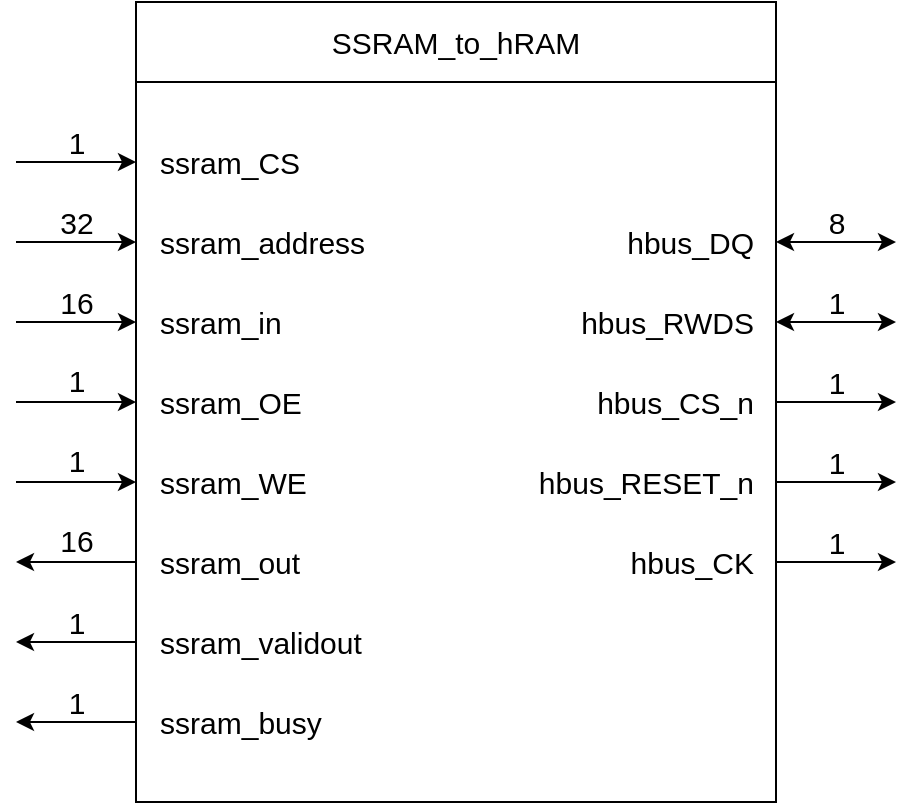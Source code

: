 <mxfile version="21.2.3" type="device" pages="3">
  <diagram id="fC97jBpM_xTiCUfCGoVt" name="SSRAM_to_hRAM">
    <mxGraphModel dx="1578" dy="876" grid="1" gridSize="10" guides="1" tooltips="1" connect="1" arrows="1" fold="1" page="1" pageScale="1" pageWidth="850" pageHeight="1100" math="0" shadow="0">
      <root>
        <mxCell id="0" />
        <mxCell id="1" parent="0" />
        <mxCell id="tyazFwi2D3Fx87An2y98-1" value="" style="rounded=0;whiteSpace=wrap;html=1;" parent="1" vertex="1">
          <mxGeometry x="240" y="200" width="320" height="360" as="geometry" />
        </mxCell>
        <mxCell id="tyazFwi2D3Fx87An2y98-13" value="hbus_DQ" style="text;html=1;align=right;verticalAlign=middle;resizable=0;points=[];autosize=1;strokeColor=none;fillColor=none;fontSize=15;" parent="1" vertex="1">
          <mxGeometry x="460" y="265" width="90" height="30" as="geometry" />
        </mxCell>
        <mxCell id="tyazFwi2D3Fx87An2y98-14" value="hbus_CS_n" style="text;html=1;align=right;verticalAlign=middle;resizable=0;points=[];autosize=1;strokeColor=none;fillColor=none;fontSize=15;" parent="1" vertex="1">
          <mxGeometry x="450" y="345" width="100" height="30" as="geometry" />
        </mxCell>
        <mxCell id="tyazFwi2D3Fx87An2y98-15" value="hbus_CK" style="text;html=1;align=right;verticalAlign=middle;resizable=0;points=[];autosize=1;strokeColor=none;fillColor=none;fontSize=15;" parent="1" vertex="1">
          <mxGeometry x="460" y="425" width="90" height="30" as="geometry" />
        </mxCell>
        <mxCell id="tyazFwi2D3Fx87An2y98-16" value="&lt;div&gt;hbus_RESET_n&lt;/div&gt;" style="text;html=1;align=right;verticalAlign=middle;resizable=0;points=[];autosize=1;strokeColor=none;fillColor=none;fontSize=15;" parent="1" vertex="1">
          <mxGeometry x="420" y="385" width="130" height="30" as="geometry" />
        </mxCell>
        <mxCell id="tyazFwi2D3Fx87An2y98-17" value="&lt;div&gt;hbus_RWDS&lt;/div&gt;" style="text;html=1;align=right;verticalAlign=middle;resizable=0;points=[];autosize=1;strokeColor=none;fillColor=none;fontSize=15;" parent="1" vertex="1">
          <mxGeometry x="440" y="305" width="110" height="30" as="geometry" />
        </mxCell>
        <mxCell id="tyazFwi2D3Fx87An2y98-18" value="SSRAM_to_hRAM" style="rounded=0;whiteSpace=wrap;html=1;fontSize=15;" parent="1" vertex="1">
          <mxGeometry x="240" y="160" width="320" height="40" as="geometry" />
        </mxCell>
        <mxCell id="tyazFwi2D3Fx87An2y98-27" value="" style="endArrow=classic;html=1;rounded=0;fontSize=15;" parent="1" edge="1">
          <mxGeometry width="50" height="50" relative="1" as="geometry">
            <mxPoint x="560" y="440" as="sourcePoint" />
            <mxPoint x="620" y="440" as="targetPoint" />
          </mxGeometry>
        </mxCell>
        <mxCell id="tyazFwi2D3Fx87An2y98-29" value="1" style="text;html=1;align=center;verticalAlign=middle;resizable=0;points=[];autosize=1;strokeColor=none;fillColor=none;fontSize=15;" parent="1" vertex="1">
          <mxGeometry x="580" y="420" width="20" height="20" as="geometry" />
        </mxCell>
        <mxCell id="tyazFwi2D3Fx87An2y98-30" value="" style="endArrow=classic;html=1;rounded=0;fontSize=15;" parent="1" edge="1">
          <mxGeometry width="50" height="50" relative="1" as="geometry">
            <mxPoint x="560" y="400.0" as="sourcePoint" />
            <mxPoint x="620" y="400.0" as="targetPoint" />
          </mxGeometry>
        </mxCell>
        <mxCell id="tyazFwi2D3Fx87An2y98-31" value="1" style="text;html=1;align=center;verticalAlign=middle;resizable=0;points=[];autosize=1;strokeColor=none;fillColor=none;fontSize=15;" parent="1" vertex="1">
          <mxGeometry x="580" y="380" width="20" height="20" as="geometry" />
        </mxCell>
        <mxCell id="tyazFwi2D3Fx87An2y98-32" value="" style="endArrow=classic;html=1;rounded=0;fontSize=15;" parent="1" edge="1">
          <mxGeometry width="50" height="50" relative="1" as="geometry">
            <mxPoint x="560" y="360.0" as="sourcePoint" />
            <mxPoint x="620" y="360.0" as="targetPoint" />
          </mxGeometry>
        </mxCell>
        <mxCell id="tyazFwi2D3Fx87An2y98-33" value="1" style="text;html=1;align=center;verticalAlign=middle;resizable=0;points=[];autosize=1;strokeColor=none;fillColor=none;fontSize=15;" parent="1" vertex="1">
          <mxGeometry x="580" y="340" width="20" height="20" as="geometry" />
        </mxCell>
        <mxCell id="tyazFwi2D3Fx87An2y98-34" value="" style="endArrow=classic;html=1;rounded=0;fontSize=15;startArrow=classic;startFill=1;" parent="1" edge="1">
          <mxGeometry width="50" height="50" relative="1" as="geometry">
            <mxPoint x="560" y="320.0" as="sourcePoint" />
            <mxPoint x="620" y="320.0" as="targetPoint" />
          </mxGeometry>
        </mxCell>
        <mxCell id="tyazFwi2D3Fx87An2y98-35" value="1" style="text;html=1;align=center;verticalAlign=middle;resizable=0;points=[];autosize=1;strokeColor=none;fillColor=none;fontSize=15;" parent="1" vertex="1">
          <mxGeometry x="580" y="300" width="20" height="20" as="geometry" />
        </mxCell>
        <mxCell id="tyazFwi2D3Fx87An2y98-48" value="" style="endArrow=classic;html=1;rounded=0;fontSize=15;startArrow=classic;startFill=1;" parent="1" edge="1">
          <mxGeometry width="50" height="50" relative="1" as="geometry">
            <mxPoint x="560" y="280.0" as="sourcePoint" />
            <mxPoint x="620" y="280.0" as="targetPoint" />
          </mxGeometry>
        </mxCell>
        <mxCell id="tyazFwi2D3Fx87An2y98-49" value="8" style="text;html=1;align=center;verticalAlign=middle;resizable=0;points=[];autosize=1;strokeColor=none;fillColor=none;fontSize=15;" parent="1" vertex="1">
          <mxGeometry x="580" y="260" width="20" height="20" as="geometry" />
        </mxCell>
        <mxCell id="ZhGK623JIX5hzIh3tK1e-1" value="" style="endArrow=classic;html=1;rounded=0;fontSize=15;" edge="1" parent="1">
          <mxGeometry width="50" height="50" relative="1" as="geometry">
            <mxPoint x="180" y="360" as="sourcePoint" />
            <mxPoint x="240" y="360" as="targetPoint" />
          </mxGeometry>
        </mxCell>
        <mxCell id="ZhGK623JIX5hzIh3tK1e-2" value="1" style="text;html=1;align=center;verticalAlign=middle;resizable=0;points=[];autosize=1;strokeColor=none;fillColor=none;fontSize=15;" vertex="1" parent="1">
          <mxGeometry x="200" y="379.31" width="20" height="20" as="geometry" />
        </mxCell>
        <mxCell id="ZhGK623JIX5hzIh3tK1e-3" value="" style="endArrow=classic;html=1;rounded=0;fontSize=15;" edge="1" parent="1">
          <mxGeometry width="50" height="50" relative="1" as="geometry">
            <mxPoint x="180" y="320.0" as="sourcePoint" />
            <mxPoint x="240" y="320.0" as="targetPoint" />
          </mxGeometry>
        </mxCell>
        <mxCell id="ZhGK623JIX5hzIh3tK1e-4" value="1" style="text;html=1;align=center;verticalAlign=middle;resizable=0;points=[];autosize=1;strokeColor=none;fillColor=none;fontSize=15;" vertex="1" parent="1">
          <mxGeometry x="200" y="339.31" width="20" height="20" as="geometry" />
        </mxCell>
        <mxCell id="ZhGK623JIX5hzIh3tK1e-5" value="" style="endArrow=classic;html=1;rounded=0;fontSize=15;" edge="1" parent="1">
          <mxGeometry width="50" height="50" relative="1" as="geometry">
            <mxPoint x="180" y="400" as="sourcePoint" />
            <mxPoint x="240" y="400" as="targetPoint" />
          </mxGeometry>
        </mxCell>
        <mxCell id="ZhGK623JIX5hzIh3tK1e-6" value="1" style="text;html=1;align=center;verticalAlign=middle;resizable=0;points=[];autosize=1;strokeColor=none;fillColor=none;fontSize=15;" vertex="1" parent="1">
          <mxGeometry x="200" y="220" width="20" height="20" as="geometry" />
        </mxCell>
        <mxCell id="ZhGK623JIX5hzIh3tK1e-7" value="" style="endArrow=none;html=1;rounded=0;fontSize=15;startArrow=classic;startFill=1;endFill=0;" edge="1" parent="1">
          <mxGeometry width="50" height="50" relative="1" as="geometry">
            <mxPoint x="180" y="520" as="sourcePoint" />
            <mxPoint x="240" y="520" as="targetPoint" />
          </mxGeometry>
        </mxCell>
        <mxCell id="ZhGK623JIX5hzIh3tK1e-8" value="32" style="text;html=1;align=center;verticalAlign=middle;resizable=0;points=[];autosize=1;strokeColor=none;fillColor=none;fontSize=15;" vertex="1" parent="1">
          <mxGeometry x="190" y="255" width="40" height="30" as="geometry" />
        </mxCell>
        <mxCell id="ZhGK623JIX5hzIh3tK1e-9" value="&lt;font style=&quot;font-size: 15px;&quot;&gt;ssram_&lt;/font&gt;&lt;font style=&quot;font-size: 15px;&quot;&gt;&lt;font style=&quot;font-size: 15px;&quot;&gt;address&lt;/font&gt;&lt;/font&gt;" style="text;html=1;align=left;verticalAlign=middle;resizable=0;points=[];autosize=1;strokeColor=none;fillColor=none;" vertex="1" parent="1">
          <mxGeometry x="250" y="265" width="130" height="30" as="geometry" />
        </mxCell>
        <mxCell id="ZhGK623JIX5hzIh3tK1e-10" value="&lt;font style=&quot;font-size: 15px;&quot;&gt;ssram_&lt;/font&gt;&lt;font style=&quot;font-size: 15px;&quot;&gt;out&lt;/font&gt;" style="text;html=1;align=left;verticalAlign=middle;resizable=0;points=[];autosize=1;strokeColor=none;fillColor=none;" vertex="1" parent="1">
          <mxGeometry x="250" y="425" width="90" height="30" as="geometry" />
        </mxCell>
        <mxCell id="ZhGK623JIX5hzIh3tK1e-11" value="&lt;font style=&quot;font-size: 15px;&quot;&gt;ssram_i&lt;/font&gt;&lt;font style=&quot;font-size: 15px;&quot;&gt;n&lt;/font&gt;" style="text;html=1;align=left;verticalAlign=middle;resizable=0;points=[];autosize=1;strokeColor=none;fillColor=none;" vertex="1" parent="1">
          <mxGeometry x="250" y="305" width="80" height="30" as="geometry" />
        </mxCell>
        <mxCell id="ZhGK623JIX5hzIh3tK1e-12" value="&lt;font style=&quot;font-size: 15px;&quot;&gt;ssram_&lt;/font&gt;&lt;font style=&quot;font-size: 15px;&quot;&gt;&lt;font style=&quot;font-size: 15px;&quot;&gt;validout&lt;/font&gt;&lt;/font&gt;" style="text;html=1;align=left;verticalAlign=middle;resizable=0;points=[];autosize=1;strokeColor=none;fillColor=none;" vertex="1" parent="1">
          <mxGeometry x="250" y="465" width="120" height="30" as="geometry" />
        </mxCell>
        <mxCell id="ZhGK623JIX5hzIh3tK1e-13" value="&lt;font style=&quot;font-size: 15px;&quot;&gt;ssram_&lt;/font&gt;&lt;font style=&quot;font-size: 15px;&quot;&gt;WE&lt;/font&gt;" style="text;html=1;align=left;verticalAlign=middle;resizable=0;points=[];autosize=1;strokeColor=none;fillColor=none;rotation=0;" vertex="1" parent="1">
          <mxGeometry x="250" y="385" width="100" height="30" as="geometry" />
        </mxCell>
        <mxCell id="ZhGK623JIX5hzIh3tK1e-14" value="&lt;font style=&quot;font-size: 15px;&quot;&gt;ssram_&lt;/font&gt;&lt;font style=&quot;font-size: 15px;&quot;&gt;OE&lt;/font&gt;" style="text;html=1;align=left;verticalAlign=middle;resizable=0;points=[];autosize=1;strokeColor=none;fillColor=none;rotation=0;" vertex="1" parent="1">
          <mxGeometry x="250" y="345" width="90" height="30" as="geometry" />
        </mxCell>
        <mxCell id="ZhGK623JIX5hzIh3tK1e-15" value="&lt;font style=&quot;font-size: 15px;&quot;&gt;ssram_&lt;/font&gt;&lt;font style=&quot;font-size: 15px;&quot;&gt;busy&lt;/font&gt;" style="text;html=1;align=left;verticalAlign=middle;resizable=0;points=[];autosize=1;strokeColor=none;fillColor=none;" vertex="1" parent="1">
          <mxGeometry x="250" y="505" width="100" height="30" as="geometry" />
        </mxCell>
        <mxCell id="ZhGK623JIX5hzIh3tK1e-16" value="&lt;font style=&quot;font-size: 15px;&quot;&gt;ssram_&lt;/font&gt;&lt;font style=&quot;font-size: 15px;&quot;&gt;&lt;font style=&quot;font-size: 15px;&quot;&gt;CS&lt;/font&gt;&lt;/font&gt;" style="text;html=1;align=left;verticalAlign=middle;resizable=0;points=[];autosize=1;strokeColor=none;fillColor=none;" vertex="1" parent="1">
          <mxGeometry x="250" y="225" width="90" height="30" as="geometry" />
        </mxCell>
        <mxCell id="ZhGK623JIX5hzIh3tK1e-17" value="" style="endArrow=none;html=1;rounded=0;fontSize=15;startArrow=classic;startFill=1;endFill=0;" edge="1" parent="1">
          <mxGeometry width="50" height="50" relative="1" as="geometry">
            <mxPoint x="180" y="480" as="sourcePoint" />
            <mxPoint x="240" y="480" as="targetPoint" />
          </mxGeometry>
        </mxCell>
        <mxCell id="ZhGK623JIX5hzIh3tK1e-18" value="" style="endArrow=none;html=1;rounded=0;fontSize=15;startArrow=classic;startFill=1;endFill=0;" edge="1" parent="1">
          <mxGeometry width="50" height="50" relative="1" as="geometry">
            <mxPoint x="180" y="440" as="sourcePoint" />
            <mxPoint x="240" y="440" as="targetPoint" />
          </mxGeometry>
        </mxCell>
        <mxCell id="ZhGK623JIX5hzIh3tK1e-19" value="" style="endArrow=classic;html=1;rounded=0;fontSize=15;" edge="1" parent="1">
          <mxGeometry width="50" height="50" relative="1" as="geometry">
            <mxPoint x="180" y="280" as="sourcePoint" />
            <mxPoint x="240" y="280" as="targetPoint" />
          </mxGeometry>
        </mxCell>
        <mxCell id="ZhGK623JIX5hzIh3tK1e-20" value="" style="endArrow=classic;html=1;rounded=0;fontSize=15;" edge="1" parent="1">
          <mxGeometry width="50" height="50" relative="1" as="geometry">
            <mxPoint x="180" y="240.0" as="sourcePoint" />
            <mxPoint x="240" y="240.0" as="targetPoint" />
          </mxGeometry>
        </mxCell>
        <mxCell id="ZhGK623JIX5hzIh3tK1e-21" value="1" style="text;html=1;align=center;verticalAlign=middle;resizable=0;points=[];autosize=1;strokeColor=none;fillColor=none;fontSize=15;" vertex="1" parent="1">
          <mxGeometry x="200" y="500" width="20" height="20" as="geometry" />
        </mxCell>
        <mxCell id="ZhGK623JIX5hzIh3tK1e-22" value="1" style="text;html=1;align=center;verticalAlign=middle;resizable=0;points=[];autosize=1;strokeColor=none;fillColor=none;fontSize=15;" vertex="1" parent="1">
          <mxGeometry x="200" y="460" width="20" height="20" as="geometry" />
        </mxCell>
        <mxCell id="ZhGK623JIX5hzIh3tK1e-23" value="16" style="text;html=1;align=center;verticalAlign=middle;resizable=0;points=[];autosize=1;strokeColor=none;fillColor=none;fontSize=15;" vertex="1" parent="1">
          <mxGeometry x="195" y="300" width="30" height="20" as="geometry" />
        </mxCell>
        <mxCell id="ZhGK623JIX5hzIh3tK1e-24" value="16" style="text;html=1;align=center;verticalAlign=middle;resizable=0;points=[];autosize=1;strokeColor=none;fillColor=none;fontSize=15;" vertex="1" parent="1">
          <mxGeometry x="195" y="419.31" width="30" height="20" as="geometry" />
        </mxCell>
      </root>
    </mxGraphModel>
  </diagram>
  <diagram id="aHrM8a04h2BsJnm2WcV5" name="SSRAM_to_hRAM: RTL">
    <mxGraphModel dx="2428" dy="1348" grid="1" gridSize="10" guides="1" tooltips="1" connect="1" arrows="1" fold="1" page="1" pageScale="1" pageWidth="850" pageHeight="1100" math="0" shadow="0">
      <root>
        <mxCell id="0" />
        <mxCell id="1" parent="0" />
        <mxCell id="FYZrNViLtJnUXUs6LQGY-13" style="edgeStyle=orthogonalEdgeStyle;rounded=0;orthogonalLoop=1;jettySize=auto;html=1;fontSize=15;" edge="1" parent="1">
          <mxGeometry relative="1" as="geometry">
            <mxPoint x="900" y="240" as="targetPoint" />
            <mxPoint x="740" y="240" as="sourcePoint" />
          </mxGeometry>
        </mxCell>
        <mxCell id="FYZrNViLtJnUXUs6LQGY-15" style="edgeStyle=orthogonalEdgeStyle;rounded=0;orthogonalLoop=1;jettySize=auto;html=1;" edge="1" parent="1">
          <mxGeometry relative="1" as="geometry">
            <mxPoint x="900" y="280.17" as="targetPoint" />
            <mxPoint x="680" y="280.17" as="sourcePoint" />
          </mxGeometry>
        </mxCell>
        <mxCell id="FYZrNViLtJnUXUs6LQGY-18" style="edgeStyle=orthogonalEdgeStyle;rounded=0;orthogonalLoop=1;jettySize=auto;html=1;" edge="1" parent="1">
          <mxGeometry relative="1" as="geometry">
            <mxPoint x="900" y="320" as="targetPoint" />
            <mxPoint x="620" y="320" as="sourcePoint" />
          </mxGeometry>
        </mxCell>
        <mxCell id="FYZrNViLtJnUXUs6LQGY-21" style="edgeStyle=orthogonalEdgeStyle;rounded=0;orthogonalLoop=1;jettySize=auto;html=1;" edge="1" parent="1">
          <mxGeometry relative="1" as="geometry">
            <mxPoint x="900" y="360" as="targetPoint" />
            <mxPoint x="740" y="440" as="sourcePoint" />
            <Array as="points">
              <mxPoint x="740" y="440" />
              <mxPoint x="740" y="340" />
            </Array>
          </mxGeometry>
        </mxCell>
        <mxCell id="FYZrNViLtJnUXUs6LQGY-27" style="edgeStyle=orthogonalEdgeStyle;rounded=0;orthogonalLoop=1;jettySize=auto;html=1;" edge="1" parent="1">
          <mxGeometry relative="1" as="geometry">
            <mxPoint x="1100" y="520" as="targetPoint" />
            <mxPoint x="740" y="440" as="sourcePoint" />
            <Array as="points">
              <mxPoint x="740" y="519.5" />
            </Array>
          </mxGeometry>
        </mxCell>
        <mxCell id="_m7PENvopMtVwVNaCTnU-26" style="edgeStyle=orthogonalEdgeStyle;rounded=0;orthogonalLoop=1;jettySize=auto;html=1;" edge="1" parent="1">
          <mxGeometry relative="1" as="geometry">
            <mxPoint x="520" y="440" as="targetPoint" />
            <mxPoint x="160" y="440" as="sourcePoint" />
          </mxGeometry>
        </mxCell>
        <mxCell id="FYZrNViLtJnUXUs6LQGY-4" value="row_upCol_addr: register" style="rounded=0;whiteSpace=wrap;html=1;direction=south;horizontal=0;fontSize=15;" vertex="1" parent="1">
          <mxGeometry x="520" y="350" width="40" height="180" as="geometry" />
        </mxCell>
        <mxCell id="FYZrNViLtJnUXUs6LQGY-55" style="edgeStyle=orthogonalEdgeStyle;rounded=0;orthogonalLoop=1;jettySize=auto;html=1;exitX=0.5;exitY=0;exitDx=0;exitDy=0;" edge="1" parent="1" source="FYZrNViLtJnUXUs6LQGY-5">
          <mxGeometry relative="1" as="geometry">
            <mxPoint x="960" y="960" as="targetPoint" />
          </mxGeometry>
        </mxCell>
        <mxCell id="_m7PENvopMtVwVNaCTnU-30" style="edgeStyle=orthogonalEdgeStyle;rounded=0;orthogonalLoop=1;jettySize=auto;html=1;entryX=0.5;entryY=1;entryDx=0;entryDy=0;" edge="1" parent="1" target="FYZrNViLtJnUXUs6LQGY-5">
          <mxGeometry relative="1" as="geometry">
            <mxPoint x="280" y="440" as="sourcePoint" />
            <Array as="points">
              <mxPoint x="280" y="440" />
              <mxPoint x="280" y="980" />
            </Array>
          </mxGeometry>
        </mxCell>
        <mxCell id="FYZrNViLtJnUXUs6LQGY-5" value="lowCol_addr: register" style="rounded=0;whiteSpace=wrap;html=1;direction=south;horizontal=0;fontSize=15;" vertex="1" parent="1">
          <mxGeometry x="520" y="880" width="40" height="160" as="geometry" />
        </mxCell>
        <mxCell id="FYZrNViLtJnUXUs6LQGY-6" value="" style="triangle;whiteSpace=wrap;html=1;direction=north;fontSize=15;" vertex="1" parent="1">
          <mxGeometry x="550" y="520" width="10" height="10" as="geometry" />
        </mxCell>
        <mxCell id="FYZrNViLtJnUXUs6LQGY-9" value="" style="triangle;whiteSpace=wrap;html=1;direction=north;fontSize=15;" vertex="1" parent="1">
          <mxGeometry x="550" y="1030" width="10" height="10" as="geometry" />
        </mxCell>
        <mxCell id="FYZrNViLtJnUXUs6LQGY-20" value="5" style="text;html=1;align=left;verticalAlign=middle;resizable=0;points=[];autosize=1;strokeColor=none;fillColor=none;fontSize=15;" vertex="1" parent="1">
          <mxGeometry x="910" y="305" width="30" height="30" as="geometry" />
        </mxCell>
        <mxCell id="FYZrNViLtJnUXUs6LQGY-26" value="29 downto 25" style="text;html=1;align=left;verticalAlign=middle;resizable=0;points=[];autosize=1;strokeColor=none;fillColor=none;fontSize=15;rotation=0;" vertex="1" parent="1">
          <mxGeometry x="750" y="360" width="110" height="30" as="geometry" />
        </mxCell>
        <mxCell id="FYZrNViLtJnUXUs6LQGY-29" value="4 downto 0" style="text;html=1;align=left;verticalAlign=middle;resizable=0;points=[];autosize=1;strokeColor=none;fillColor=none;fontSize=15;" vertex="1" parent="1">
          <mxGeometry x="910" y="346" width="100" height="30" as="geometry" />
        </mxCell>
        <mxCell id="FYZrNViLtJnUXUs6LQGY-32" value="24 downto 17" style="text;html=1;align=left;verticalAlign=middle;resizable=0;points=[];autosize=1;strokeColor=none;fillColor=none;fontSize=15;rotation=0;" vertex="1" parent="1">
          <mxGeometry x="750" y="490" width="110" height="30" as="geometry" />
        </mxCell>
        <mxCell id="FYZrNViLtJnUXUs6LQGY-35" value="" style="endArrow=none;html=1;rounded=0;exitX=0.5;exitY=0;exitDx=0;exitDy=0;" edge="1" parent="1" source="FYZrNViLtJnUXUs6LQGY-4">
          <mxGeometry width="50" height="50" relative="1" as="geometry">
            <mxPoint x="620" y="479.5" as="sourcePoint" />
            <mxPoint x="740" y="440" as="targetPoint" />
          </mxGeometry>
        </mxCell>
        <mxCell id="FYZrNViLtJnUXUs6LQGY-37" value="16 downto 9" style="text;html=1;align=left;verticalAlign=middle;resizable=0;points=[];autosize=1;strokeColor=none;fillColor=none;fontSize=15;rotation=0;" vertex="1" parent="1">
          <mxGeometry x="750" y="570" width="100" height="30" as="geometry" />
        </mxCell>
        <mxCell id="FYZrNViLtJnUXUs6LQGY-38" style="edgeStyle=orthogonalEdgeStyle;rounded=0;orthogonalLoop=1;jettySize=auto;html=1;" edge="1" parent="1">
          <mxGeometry relative="1" as="geometry">
            <mxPoint x="1100" y="600" as="targetPoint" />
            <mxPoint x="740" y="520" as="sourcePoint" />
            <Array as="points">
              <mxPoint x="740" y="600" />
            </Array>
          </mxGeometry>
        </mxCell>
        <mxCell id="FYZrNViLtJnUXUs6LQGY-39" value="" style="endArrow=none;html=1;rounded=0;strokeWidth=1;" edge="1" parent="1">
          <mxGeometry width="50" height="50" relative="1" as="geometry">
            <mxPoint x="900" y="440" as="sourcePoint" />
            <mxPoint x="900" y="200" as="targetPoint" />
          </mxGeometry>
        </mxCell>
        <mxCell id="FYZrNViLtJnUXUs6LQGY-40" value="6" style="text;html=1;align=left;verticalAlign=middle;resizable=0;points=[];autosize=1;strokeColor=none;fillColor=none;fontSize=15;" vertex="1" parent="1">
          <mxGeometry x="910" y="265" width="30" height="30" as="geometry" />
        </mxCell>
        <mxCell id="FYZrNViLtJnUXUs6LQGY-41" value="7 " style="text;html=1;align=left;verticalAlign=middle;resizable=0;points=[];autosize=1;strokeColor=none;fillColor=none;fontSize=15;" vertex="1" parent="1">
          <mxGeometry x="910" y="225" width="30" height="30" as="geometry" />
        </mxCell>
        <mxCell id="FYZrNViLtJnUXUs6LQGY-44" style="edgeStyle=orthogonalEdgeStyle;rounded=0;orthogonalLoop=1;jettySize=auto;html=1;" edge="1" parent="1">
          <mxGeometry relative="1" as="geometry">
            <mxPoint x="1100" y="680" as="targetPoint" />
            <mxPoint x="740" y="600" as="sourcePoint" />
            <Array as="points">
              <mxPoint x="740" y="680" />
            </Array>
          </mxGeometry>
        </mxCell>
        <mxCell id="FYZrNViLtJnUXUs6LQGY-46" value="8 downto 1" style="text;html=1;align=left;verticalAlign=middle;resizable=0;points=[];autosize=1;strokeColor=none;fillColor=none;fontSize=15;rotation=0;" vertex="1" parent="1">
          <mxGeometry x="750" y="650" width="100" height="30" as="geometry" />
        </mxCell>
        <mxCell id="FYZrNViLtJnUXUs6LQGY-47" value="&quot;0000000&quot;" style="text;html=1;align=right;verticalAlign=middle;resizable=0;points=[];autosize=1;strokeColor=none;fillColor=none;fontSize=15;" vertex="1" parent="1">
          <mxGeometry x="640" y="824" width="90" height="30" as="geometry" />
        </mxCell>
        <mxCell id="FYZrNViLtJnUXUs6LQGY-49" value="0 downto 0" style="text;html=1;align=left;verticalAlign=middle;resizable=0;points=[];autosize=1;strokeColor=none;fillColor=none;fontSize=15;rotation=0;" vertex="1" parent="1">
          <mxGeometry x="750" y="770.5" width="100" height="30" as="geometry" />
        </mxCell>
        <mxCell id="FYZrNViLtJnUXUs6LQGY-50" style="edgeStyle=orthogonalEdgeStyle;rounded=0;orthogonalLoop=1;jettySize=auto;html=1;" edge="1" parent="1">
          <mxGeometry relative="1" as="geometry">
            <mxPoint x="840" y="800" as="targetPoint" />
            <mxPoint x="740" y="680.5" as="sourcePoint" />
            <Array as="points">
              <mxPoint x="740" y="800.5" />
            </Array>
          </mxGeometry>
        </mxCell>
        <mxCell id="FYZrNViLtJnUXUs6LQGY-51" value="" style="endArrow=classic;html=1;rounded=0;" edge="1" parent="1">
          <mxGeometry width="50" height="50" relative="1" as="geometry">
            <mxPoint x="740" y="840" as="sourcePoint" />
            <mxPoint x="840" y="840" as="targetPoint" />
          </mxGeometry>
        </mxCell>
        <mxCell id="FYZrNViLtJnUXUs6LQGY-52" value="" style="endArrow=none;html=1;rounded=0;strokeWidth=1;" edge="1" parent="1">
          <mxGeometry width="50" height="50" relative="1" as="geometry">
            <mxPoint x="840" y="880" as="sourcePoint" />
            <mxPoint x="840" y="760" as="targetPoint" />
          </mxGeometry>
        </mxCell>
        <mxCell id="FYZrNViLtJnUXUs6LQGY-53" value="&quot;00000&quot;" style="text;html=1;align=right;verticalAlign=middle;resizable=0;points=[];autosize=1;strokeColor=none;fillColor=none;fontSize=15;" vertex="1" parent="1">
          <mxGeometry x="650" y="905" width="80" height="30" as="geometry" />
        </mxCell>
        <mxCell id="FYZrNViLtJnUXUs6LQGY-54" value="" style="endArrow=classic;html=1;rounded=0;" edge="1" parent="1">
          <mxGeometry width="50" height="50" relative="1" as="geometry">
            <mxPoint x="740" y="920" as="sourcePoint" />
            <mxPoint x="960" y="920" as="targetPoint" />
          </mxGeometry>
        </mxCell>
        <mxCell id="FYZrNViLtJnUXUs6LQGY-56" value="" style="endArrow=none;html=1;rounded=0;strokeWidth=1;" edge="1" parent="1">
          <mxGeometry width="50" height="50" relative="1" as="geometry">
            <mxPoint x="960" y="1000" as="sourcePoint" />
            <mxPoint x="959.66" y="840" as="targetPoint" />
          </mxGeometry>
        </mxCell>
        <mxCell id="j7dzG-3Mvy6Js8ZEHaBQ-3" value="" style="endArrow=classic;html=1;rounded=0;" edge="1" parent="1">
          <mxGeometry width="50" height="50" relative="1" as="geometry">
            <mxPoint x="900" y="440" as="sourcePoint" />
            <mxPoint x="1100" y="440" as="targetPoint" />
          </mxGeometry>
        </mxCell>
        <mxCell id="j7dzG-3Mvy6Js8ZEHaBQ-4" value="" style="endArrow=classic;html=1;rounded=0;" edge="1" parent="1">
          <mxGeometry width="50" height="50" relative="1" as="geometry">
            <mxPoint x="840" y="760" as="sourcePoint" />
            <mxPoint x="1100" y="760" as="targetPoint" />
          </mxGeometry>
        </mxCell>
        <mxCell id="j7dzG-3Mvy6Js8ZEHaBQ-6" value="" style="endArrow=classic;html=1;rounded=0;" edge="1" parent="1">
          <mxGeometry width="50" height="50" relative="1" as="geometry">
            <mxPoint x="960" y="840" as="sourcePoint" />
            <mxPoint x="1100" y="840" as="targetPoint" />
          </mxGeometry>
        </mxCell>
        <mxCell id="j7dzG-3Mvy6Js8ZEHaBQ-8" value="CA0" style="text;html=1;align=center;verticalAlign=middle;resizable=0;points=[];autosize=1;strokeColor=none;fillColor=none;fontSize=15;" vertex="1" parent="1">
          <mxGeometry x="1040" y="439.5" width="50" height="30" as="geometry" />
        </mxCell>
        <mxCell id="j7dzG-3Mvy6Js8ZEHaBQ-9" value="CA3" style="text;html=1;align=center;verticalAlign=middle;resizable=0;points=[];autosize=1;strokeColor=none;fillColor=none;fontSize=15;" vertex="1" parent="1">
          <mxGeometry x="1040" y="680.5" width="50" height="30" as="geometry" />
        </mxCell>
        <mxCell id="j7dzG-3Mvy6Js8ZEHaBQ-10" value="CA4" style="text;html=1;align=center;verticalAlign=middle;resizable=0;points=[];autosize=1;strokeColor=none;fillColor=none;fontSize=15;" vertex="1" parent="1">
          <mxGeometry x="1040" y="760" width="50" height="30" as="geometry" />
        </mxCell>
        <mxCell id="j7dzG-3Mvy6Js8ZEHaBQ-11" value="CA2" style="text;html=1;align=center;verticalAlign=middle;resizable=0;points=[];autosize=1;strokeColor=none;fillColor=none;fontSize=15;" vertex="1" parent="1">
          <mxGeometry x="1040" y="600.5" width="50" height="30" as="geometry" />
        </mxCell>
        <mxCell id="j7dzG-3Mvy6Js8ZEHaBQ-12" value="CA1" style="text;html=1;align=center;verticalAlign=middle;resizable=0;points=[];autosize=1;strokeColor=none;fillColor=none;fontSize=15;" vertex="1" parent="1">
          <mxGeometry x="1040" y="519.5" width="50" height="30" as="geometry" />
        </mxCell>
        <mxCell id="j7dzG-3Mvy6Js8ZEHaBQ-13" value="CA5" style="text;html=1;align=center;verticalAlign=middle;resizable=0;points=[];autosize=1;strokeColor=none;fillColor=none;fontSize=15;" vertex="1" parent="1">
          <mxGeometry x="1040" y="840" width="50" height="30" as="geometry" />
        </mxCell>
        <mxCell id="_m7PENvopMtVwVNaCTnU-37" style="edgeStyle=orthogonalEdgeStyle;rounded=0;orthogonalLoop=1;jettySize=auto;html=1;strokeColor=#00FF00;" edge="1" parent="1">
          <mxGeometry relative="1" as="geometry">
            <mxPoint x="1160" y="400" as="targetPoint" />
            <mxPoint x="1160.21" y="160" as="sourcePoint" />
          </mxGeometry>
        </mxCell>
        <mxCell id="rK53V4uQKYeq02XKiYtB-7" style="edgeStyle=orthogonalEdgeStyle;rounded=0;orthogonalLoop=1;jettySize=auto;html=1;exitX=1;exitY=0.5;exitDx=0;exitDy=0;" edge="1" parent="1" source="j7dzG-3Mvy6Js8ZEHaBQ-24">
          <mxGeometry relative="1" as="geometry">
            <mxPoint x="1360" y="640" as="targetPoint" />
          </mxGeometry>
        </mxCell>
        <mxCell id="j7dzG-3Mvy6Js8ZEHaBQ-24" value="&lt;font style=&quot;font-size: 15px;&quot;&gt;CA: byte_shifter_ddr&lt;/font&gt;" style="rounded=0;whiteSpace=wrap;html=1;horizontal=0;" vertex="1" parent="1">
          <mxGeometry x="1100" y="400" width="80" height="480" as="geometry" />
        </mxCell>
        <mxCell id="j7dzG-3Mvy6Js8ZEHaBQ-25" value="" style="triangle;whiteSpace=wrap;html=1;direction=south;fontSize=15;" vertex="1" parent="1">
          <mxGeometry x="1170" y="400" width="10" height="10" as="geometry" />
        </mxCell>
        <mxCell id="_m7PENvopMtVwVNaCTnU-1" value="&lt;font style=&quot;font-size: 15px;&quot;&gt;ssram_&lt;/font&gt;&lt;font style=&quot;font-size: 15px;&quot;&gt;&lt;font style=&quot;font-size: 15px;&quot;&gt;address&lt;/font&gt;&lt;/font&gt;" style="text;html=1;align=right;verticalAlign=middle;resizable=0;points=[];autosize=1;strokeColor=none;fillColor=none;" vertex="1" parent="1">
          <mxGeometry x="10" y="425" width="130" height="30" as="geometry" />
        </mxCell>
        <mxCell id="_m7PENvopMtVwVNaCTnU-2" value="&lt;font style=&quot;font-size: 15px;&quot;&gt;ssram_&lt;/font&gt;&lt;font style=&quot;font-size: 15px;&quot;&gt;out&lt;/font&gt;" style="text;html=1;align=right;verticalAlign=middle;resizable=0;points=[];autosize=1;strokeColor=none;fillColor=none;" vertex="1" parent="1">
          <mxGeometry x="70" y="1440" width="90" height="30" as="geometry" />
        </mxCell>
        <mxCell id="_m7PENvopMtVwVNaCTnU-3" value="&lt;font style=&quot;font-size: 15px;&quot;&gt;ssram_i&lt;/font&gt;&lt;font style=&quot;font-size: 15px;&quot;&gt;n&lt;/font&gt;" style="text;html=1;align=right;verticalAlign=middle;resizable=0;points=[];autosize=1;strokeColor=none;fillColor=none;" vertex="1" parent="1">
          <mxGeometry x="60" y="1165" width="80" height="30" as="geometry" />
        </mxCell>
        <mxCell id="_m7PENvopMtVwVNaCTnU-4" value="&lt;font style=&quot;font-size: 15px;&quot;&gt;ssram_&lt;/font&gt;&lt;font style=&quot;font-size: 15px;&quot;&gt;&lt;font style=&quot;font-size: 15px;&quot;&gt;validout&lt;/font&gt;&lt;/font&gt;" style="text;html=1;align=right;verticalAlign=middle;resizable=0;points=[];autosize=1;strokeColor=none;fillColor=none;" vertex="1" parent="1">
          <mxGeometry x="20" y="225" width="120" height="30" as="geometry" />
        </mxCell>
        <mxCell id="_m7PENvopMtVwVNaCTnU-5" value="&lt;font style=&quot;font-size: 15px;&quot;&gt;ssram_&lt;/font&gt;&lt;font style=&quot;font-size: 15px;&quot;&gt;WE&lt;/font&gt;" style="text;html=1;align=right;verticalAlign=middle;resizable=0;points=[];autosize=1;strokeColor=none;fillColor=none;rotation=0;" vertex="1" parent="1">
          <mxGeometry x="65" y="1670" width="100" height="30" as="geometry" />
        </mxCell>
        <mxCell id="_m7PENvopMtVwVNaCTnU-6" value="&lt;font style=&quot;font-size: 15px;&quot;&gt;ssram_&lt;/font&gt;&lt;font style=&quot;font-size: 15px;&quot;&gt;OE&lt;/font&gt;" style="text;html=1;align=right;verticalAlign=middle;resizable=0;points=[];autosize=1;strokeColor=none;fillColor=none;rotation=0;" vertex="1" parent="1">
          <mxGeometry x="65" y="1630" width="90" height="30" as="geometry" />
        </mxCell>
        <mxCell id="_m7PENvopMtVwVNaCTnU-7" value="&lt;font style=&quot;font-size: 15px;&quot;&gt;ssram_&lt;/font&gt;&lt;font style=&quot;font-size: 15px;&quot;&gt;busy&lt;/font&gt;" style="text;html=1;align=right;verticalAlign=middle;resizable=0;points=[];autosize=1;strokeColor=none;fillColor=none;" vertex="1" parent="1">
          <mxGeometry x="40" y="303" width="100" height="30" as="geometry" />
        </mxCell>
        <mxCell id="_m7PENvopMtVwVNaCTnU-8" value="&lt;font style=&quot;font-size: 15px;&quot;&gt;ssram_&lt;/font&gt;&lt;font style=&quot;font-size: 15px;&quot;&gt;&lt;font style=&quot;font-size: 15px;&quot;&gt;CS&lt;/font&gt;&lt;/font&gt;" style="text;html=1;align=right;verticalAlign=middle;resizable=0;points=[];autosize=1;strokeColor=none;fillColor=none;" vertex="1" parent="1">
          <mxGeometry x="70" y="1590" width="90" height="30" as="geometry" />
        </mxCell>
        <mxCell id="_m7PENvopMtVwVNaCTnU-9" value="" style="endArrow=classic;html=1;rounded=0;" edge="1" parent="1">
          <mxGeometry width="50" height="50" relative="1" as="geometry">
            <mxPoint x="280" y="239.52" as="sourcePoint" />
            <mxPoint x="160" y="239.52" as="targetPoint" />
          </mxGeometry>
        </mxCell>
        <mxCell id="_m7PENvopMtVwVNaCTnU-11" value="" style="endArrow=classic;html=1;rounded=0;" edge="1" parent="1">
          <mxGeometry width="50" height="50" relative="1" as="geometry">
            <mxPoint x="340" y="319.7" as="sourcePoint" />
            <mxPoint x="160" y="319.7" as="targetPoint" />
          </mxGeometry>
        </mxCell>
        <mxCell id="_m7PENvopMtVwVNaCTnU-12" value="" style="endArrow=classic;html=1;rounded=0;strokeColor=#00FF00;" edge="1" parent="1">
          <mxGeometry width="50" height="50" relative="1" as="geometry">
            <mxPoint x="280" y="160" as="sourcePoint" />
            <mxPoint x="280" y="240" as="targetPoint" />
          </mxGeometry>
        </mxCell>
        <mxCell id="_m7PENvopMtVwVNaCTnU-15" value="&lt;font style=&quot;font-size: 15px;&quot;&gt;&lt;font style=&quot;font-size: 15px;&quot;&gt;validout&lt;/font&gt;&lt;/font&gt;" style="text;html=1;align=right;verticalAlign=middle;resizable=0;points=[];autosize=1;strokeColor=none;fillColor=none;rotation=90;" vertex="1" parent="1">
          <mxGeometry x="245" y="91" width="70" height="30" as="geometry" />
        </mxCell>
        <mxCell id="_m7PENvopMtVwVNaCTnU-17" value="&lt;font style=&quot;font-size: 15px;&quot;&gt;busy&lt;/font&gt;" style="text;html=1;align=right;verticalAlign=middle;resizable=0;points=[];autosize=1;strokeColor=none;fillColor=none;rotation=90;" vertex="1" parent="1">
          <mxGeometry x="315" y="101" width="50" height="30" as="geometry" />
        </mxCell>
        <mxCell id="_m7PENvopMtVwVNaCTnU-18" value="" style="endArrow=classic;html=1;rounded=0;strokeColor=#00FF00;" edge="1" parent="1">
          <mxGeometry width="50" height="50" relative="1" as="geometry">
            <mxPoint x="340" y="160" as="sourcePoint" />
            <mxPoint x="340" y="320" as="targetPoint" />
          </mxGeometry>
        </mxCell>
        <mxCell id="_m7PENvopMtVwVNaCTnU-19" value="" style="endArrow=classic;html=1;rounded=0;strokeColor=#00FF00;" edge="1" parent="1">
          <mxGeometry width="50" height="50" relative="1" as="geometry">
            <mxPoint x="740" y="160" as="sourcePoint" />
            <mxPoint x="740" y="240" as="targetPoint" />
          </mxGeometry>
        </mxCell>
        <mxCell id="_m7PENvopMtVwVNaCTnU-21" value="read_writeN" style="text;html=1;align=right;verticalAlign=middle;resizable=0;points=[];autosize=1;strokeColor=none;fillColor=none;rotation=90;fontSize=15;" vertex="1" parent="1">
          <mxGeometry x="690" y="75" width="100" height="30" as="geometry" />
        </mxCell>
        <mxCell id="_m7PENvopMtVwVNaCTnU-22" value="address_space" style="text;html=1;align=right;verticalAlign=middle;resizable=0;points=[];autosize=1;strokeColor=none;fillColor=none;rotation=90;fontSize=15;" vertex="1" parent="1">
          <mxGeometry x="615" y="60" width="130" height="30" as="geometry" />
        </mxCell>
        <mxCell id="_m7PENvopMtVwVNaCTnU-23" value="" style="endArrow=classic;html=1;rounded=0;strokeColor=#00FF00;" edge="1" parent="1">
          <mxGeometry width="50" height="50" relative="1" as="geometry">
            <mxPoint x="680" y="160" as="sourcePoint" />
            <mxPoint x="680" y="280" as="targetPoint" />
          </mxGeometry>
        </mxCell>
        <mxCell id="_m7PENvopMtVwVNaCTnU-24" value="" style="endArrow=classic;html=1;rounded=0;strokeColor=#00FF00;" edge="1" parent="1">
          <mxGeometry width="50" height="50" relative="1" as="geometry">
            <mxPoint x="620" y="160" as="sourcePoint" />
            <mxPoint x="620" y="320" as="targetPoint" />
          </mxGeometry>
        </mxCell>
        <mxCell id="_m7PENvopMtVwVNaCTnU-25" value="burst_type" style="text;html=1;align=right;verticalAlign=middle;resizable=0;points=[];autosize=1;strokeColor=none;fillColor=none;rotation=90;fontSize=15;" vertex="1" parent="1">
          <mxGeometry x="575" y="80" width="90" height="30" as="geometry" />
        </mxCell>
        <mxCell id="_m7PENvopMtVwVNaCTnU-27" value="31 downto 3" style="text;html=1;align=center;verticalAlign=middle;resizable=0;points=[];autosize=1;strokeColor=none;fillColor=none;fontSize=15;rotation=0;" vertex="1" parent="1">
          <mxGeometry x="290" y="410" width="100" height="30" as="geometry" />
        </mxCell>
        <mxCell id="_m7PENvopMtVwVNaCTnU-28" value="29 downto 29" style="text;html=1;align=center;verticalAlign=middle;resizable=0;points=[];autosize=1;strokeColor=none;fillColor=none;fontSize=15;rotation=0;" vertex="1" parent="1">
          <mxGeometry x="590" y="410" width="110" height="30" as="geometry" />
        </mxCell>
        <mxCell id="_m7PENvopMtVwVNaCTnU-31" value="31 downto 0" style="text;html=1;align=center;verticalAlign=middle;resizable=0;points=[];autosize=1;strokeColor=none;fillColor=none;fontSize=15;rotation=0;" vertex="1" parent="1">
          <mxGeometry x="170" y="409.5" width="100" height="30" as="geometry" />
        </mxCell>
        <mxCell id="_m7PENvopMtVwVNaCTnU-32" value="2 downto 0" style="text;html=1;align=center;verticalAlign=middle;resizable=0;points=[];autosize=1;strokeColor=none;fillColor=none;fontSize=15;rotation=0;" vertex="1" parent="1">
          <mxGeometry x="290" y="930" width="100" height="30" as="geometry" />
        </mxCell>
        <mxCell id="_m7PENvopMtVwVNaCTnU-33" value="2 downto 0" style="text;html=1;align=left;verticalAlign=middle;resizable=0;points=[];autosize=1;strokeColor=none;fillColor=none;fontSize=15;rotation=0;" vertex="1" parent="1">
          <mxGeometry x="970" y="945" width="100" height="30" as="geometry" />
        </mxCell>
        <mxCell id="_m7PENvopMtVwVNaCTnU-34" value="7 downto 3" style="text;html=1;align=left;verticalAlign=middle;resizable=0;points=[];autosize=1;strokeColor=none;fillColor=none;fontSize=15;rotation=0;" vertex="1" parent="1">
          <mxGeometry x="970" y="905" width="100" height="30" as="geometry" />
        </mxCell>
        <mxCell id="_m7PENvopMtVwVNaCTnU-35" value="0 downto 0" style="text;html=1;align=left;verticalAlign=middle;resizable=0;points=[];autosize=1;strokeColor=none;fillColor=none;fontSize=15;rotation=0;" vertex="1" parent="1">
          <mxGeometry x="850" y="785" width="100" height="30" as="geometry" />
        </mxCell>
        <mxCell id="_m7PENvopMtVwVNaCTnU-36" value="7 downto 1" style="text;html=1;align=left;verticalAlign=middle;resizable=0;points=[];autosize=1;strokeColor=none;fillColor=none;fontSize=15;rotation=0;" vertex="1" parent="1">
          <mxGeometry x="850" y="824" width="100" height="30" as="geometry" />
        </mxCell>
        <mxCell id="_m7PENvopMtVwVNaCTnU-38" value="ca_shift" style="text;html=1;align=right;verticalAlign=middle;resizable=0;points=[];autosize=1;strokeColor=none;fillColor=none;rotation=90;fontSize=15;" vertex="1" parent="1">
          <mxGeometry x="1120" y="85" width="80" height="30" as="geometry" />
        </mxCell>
        <mxCell id="_m7PENvopMtVwVNaCTnU-39" style="edgeStyle=orthogonalEdgeStyle;rounded=0;orthogonalLoop=1;jettySize=auto;html=1;strokeColor=#00FF00;" edge="1" parent="1">
          <mxGeometry relative="1" as="geometry">
            <mxPoint x="1120" y="400" as="targetPoint" />
            <mxPoint x="1120.21" y="160" as="sourcePoint" />
          </mxGeometry>
        </mxCell>
        <mxCell id="_m7PENvopMtVwVNaCTnU-40" value="ca_load" style="text;html=1;align=right;verticalAlign=middle;resizable=0;points=[];autosize=1;strokeColor=none;fillColor=none;rotation=90;fontSize=15;" vertex="1" parent="1">
          <mxGeometry x="1080" y="85" width="80" height="30" as="geometry" />
        </mxCell>
        <mxCell id="rK53V4uQKYeq02XKiYtB-1" style="edgeStyle=orthogonalEdgeStyle;rounded=0;orthogonalLoop=1;jettySize=auto;html=1;" edge="1" parent="1">
          <mxGeometry relative="1" as="geometry">
            <mxPoint x="400" y="1120" as="targetPoint" />
            <mxPoint x="160" y="1180" as="sourcePoint" />
            <Array as="points">
              <mxPoint x="280" y="1180" />
              <mxPoint x="280" y="1120" />
            </Array>
          </mxGeometry>
        </mxCell>
        <mxCell id="rK53V4uQKYeq02XKiYtB-12" style="edgeStyle=orthogonalEdgeStyle;rounded=0;orthogonalLoop=1;jettySize=auto;html=1;exitX=0.5;exitY=0;exitDx=0;exitDy=0;" edge="1" parent="1" source="_m7PENvopMtVwVNaCTnU-41">
          <mxGeometry relative="1" as="geometry">
            <mxPoint x="1360" y="720" as="targetPoint" />
            <Array as="points">
              <mxPoint x="1280" y="1180" />
              <mxPoint x="1280" y="720" />
            </Array>
          </mxGeometry>
        </mxCell>
        <mxCell id="_m7PENvopMtVwVNaCTnU-41" value="writedata: byte_shifter_ddr" style="rounded=0;whiteSpace=wrap;html=1;direction=south;horizontal=0;fontSize=15;" vertex="1" parent="1">
          <mxGeometry x="400" y="1080" width="80" height="200" as="geometry" />
        </mxCell>
        <mxCell id="_m7PENvopMtVwVNaCTnU-42" value="" style="triangle;whiteSpace=wrap;html=1;direction=south;fontSize=15;" vertex="1" parent="1">
          <mxGeometry x="470" y="1080" width="10" height="10" as="geometry" />
        </mxCell>
        <mxCell id="rK53V4uQKYeq02XKiYtB-3" style="edgeStyle=orthogonalEdgeStyle;rounded=0;orthogonalLoop=1;jettySize=auto;html=1;strokeColor=#00FF00;" edge="1" parent="1">
          <mxGeometry relative="1" as="geometry">
            <mxPoint x="460" y="1080" as="targetPoint" />
            <mxPoint x="460" y="160" as="sourcePoint" />
          </mxGeometry>
        </mxCell>
        <mxCell id="rK53V4uQKYeq02XKiYtB-4" style="edgeStyle=orthogonalEdgeStyle;rounded=0;orthogonalLoop=1;jettySize=auto;html=1;strokeColor=#00FF00;" edge="1" parent="1">
          <mxGeometry relative="1" as="geometry">
            <mxPoint x="420" y="1080" as="targetPoint" />
            <mxPoint x="420" y="160" as="sourcePoint" />
          </mxGeometry>
        </mxCell>
        <mxCell id="rK53V4uQKYeq02XKiYtB-5" value="writedata_load" style="text;html=1;align=right;verticalAlign=middle;resizable=0;points=[];autosize=1;strokeColor=none;fillColor=none;rotation=90;fontSize=15;" vertex="1" parent="1">
          <mxGeometry x="360" y="64" width="120" height="30" as="geometry" />
        </mxCell>
        <mxCell id="rK53V4uQKYeq02XKiYtB-6" value="writedata_shift" style="text;html=1;align=right;verticalAlign=middle;resizable=0;points=[];autosize=1;strokeColor=none;fillColor=none;rotation=90;fontSize=15;" vertex="1" parent="1">
          <mxGeometry x="400" y="64" width="120" height="30" as="geometry" />
        </mxCell>
        <mxCell id="rK53V4uQKYeq02XKiYtB-9" style="edgeStyle=orthogonalEdgeStyle;rounded=0;orthogonalLoop=1;jettySize=auto;html=1;" edge="1" parent="1">
          <mxGeometry relative="1" as="geometry">
            <mxPoint x="400" y="1240" as="targetPoint" />
            <mxPoint x="280" y="1180" as="sourcePoint" />
            <Array as="points">
              <mxPoint x="280" y="1240" />
            </Array>
          </mxGeometry>
        </mxCell>
        <mxCell id="rK53V4uQKYeq02XKiYtB-10" value="7 downto 0" style="text;html=1;align=left;verticalAlign=middle;resizable=0;points=[];autosize=1;strokeColor=none;fillColor=none;fontSize=15;rotation=0;" vertex="1" parent="1">
          <mxGeometry x="1200" y="610" width="100" height="30" as="geometry" />
        </mxCell>
        <mxCell id="rK53V4uQKYeq02XKiYtB-11" value="7 downto 0" style="text;html=1;align=left;verticalAlign=middle;resizable=0;points=[];autosize=1;strokeColor=none;fillColor=none;fontSize=15;rotation=0;" vertex="1" parent="1">
          <mxGeometry x="490" y="1150" width="100" height="30" as="geometry" />
        </mxCell>
        <mxCell id="rK53V4uQKYeq02XKiYtB-13" value="15 downto 0" style="text;html=1;align=center;verticalAlign=middle;resizable=0;points=[];autosize=1;strokeColor=none;fillColor=none;fontSize=15;rotation=0;" vertex="1" parent="1">
          <mxGeometry x="170" y="1150" width="100" height="30" as="geometry" />
        </mxCell>
        <mxCell id="rK53V4uQKYeq02XKiYtB-14" value="15 downto 8" style="text;html=1;align=center;verticalAlign=middle;resizable=0;points=[];autosize=1;strokeColor=none;fillColor=none;fontSize=15;rotation=0;" vertex="1" parent="1">
          <mxGeometry x="290" y="1090" width="100" height="30" as="geometry" />
        </mxCell>
        <mxCell id="rK53V4uQKYeq02XKiYtB-15" value="7 downto 0" style="text;html=1;align=center;verticalAlign=middle;resizable=0;points=[];autosize=1;strokeColor=none;fillColor=none;fontSize=15;rotation=0;" vertex="1" parent="1">
          <mxGeometry x="290" y="1210" width="100" height="30" as="geometry" />
        </mxCell>
        <mxCell id="rK53V4uQKYeq02XKiYtB-21" style="edgeStyle=orthogonalEdgeStyle;rounded=0;orthogonalLoop=1;jettySize=auto;html=1;exitX=0.5;exitY=0;exitDx=0;exitDy=0;" edge="1" parent="1" source="rK53V4uQKYeq02XKiYtB-16">
          <mxGeometry relative="1" as="geometry">
            <mxPoint x="1640.0" y="679.692" as="targetPoint" />
          </mxGeometry>
        </mxCell>
        <mxCell id="rK53V4uQKYeq02XKiYtB-16" value="" style="shape=trapezoid;perimeter=trapezoidPerimeter;whiteSpace=wrap;html=1;fixedSize=1;direction=south;" vertex="1" parent="1">
          <mxGeometry x="1360" y="600" width="40" height="160" as="geometry" />
        </mxCell>
        <mxCell id="rK53V4uQKYeq02XKiYtB-17" value="1" style="text;html=1;align=center;verticalAlign=middle;resizable=0;points=[];autosize=1;strokeColor=none;fillColor=none;fontSize=15;" vertex="1" parent="1">
          <mxGeometry x="1360" y="625" width="30" height="30" as="geometry" />
        </mxCell>
        <mxCell id="rK53V4uQKYeq02XKiYtB-18" value="0" style="text;html=1;align=center;verticalAlign=middle;resizable=0;points=[];autosize=1;strokeColor=none;fillColor=none;fontSize=15;" vertex="1" parent="1">
          <mxGeometry x="1360" y="705" width="30" height="30" as="geometry" />
        </mxCell>
        <mxCell id="rK53V4uQKYeq02XKiYtB-19" style="edgeStyle=orthogonalEdgeStyle;rounded=0;orthogonalLoop=1;jettySize=auto;html=1;strokeColor=#00FF00;" edge="1" parent="1">
          <mxGeometry relative="1" as="geometry">
            <mxPoint x="1379.47" y="610" as="targetPoint" />
            <mxPoint x="1379" y="160" as="sourcePoint" />
          </mxGeometry>
        </mxCell>
        <mxCell id="rK53V4uQKYeq02XKiYtB-20" value="dqout_sel" style="text;html=1;align=right;verticalAlign=middle;resizable=0;points=[];autosize=1;strokeColor=none;fillColor=none;rotation=90;fontSize=15;" vertex="1" parent="1">
          <mxGeometry x="1335" y="79" width="90" height="30" as="geometry" />
        </mxCell>
      </root>
    </mxGraphModel>
  </diagram>
  <diagram id="odnvakmhzm58qmFqixX_" name="SSRAM_to_hRAM: FSM">
    <mxGraphModel dx="959" dy="527" grid="1" gridSize="10" guides="1" tooltips="1" connect="1" arrows="1" fold="1" page="1" pageScale="1" pageWidth="850" pageHeight="1100" math="0" shadow="0">
      <root>
        <mxCell id="0" />
        <mxCell id="1" parent="0" />
      </root>
    </mxGraphModel>
  </diagram>
</mxfile>
